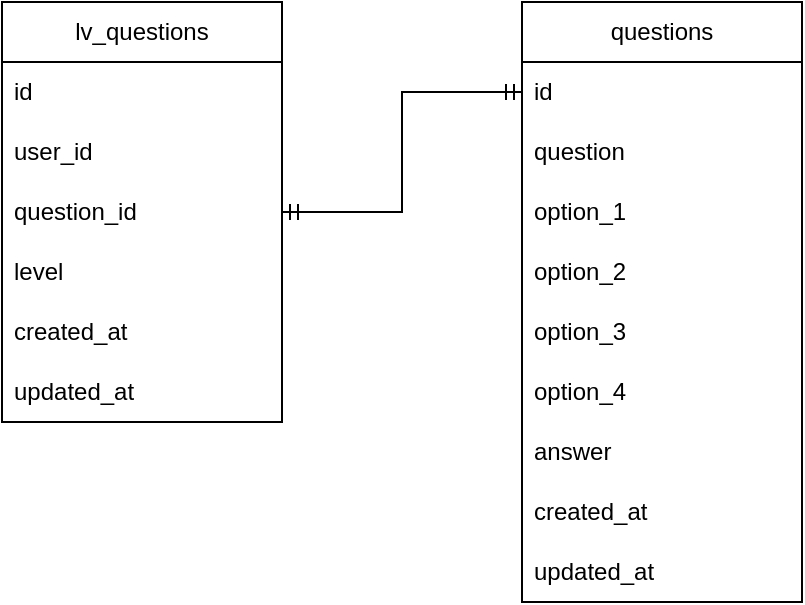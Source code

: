 <mxfile version="24.7.8">
  <diagram name="Page-1" id="-TI_UaLxNkUPXpwkGivu">
    <mxGraphModel dx="655" dy="353" grid="1" gridSize="10" guides="1" tooltips="1" connect="1" arrows="1" fold="1" page="1" pageScale="1" pageWidth="827" pageHeight="1169" math="0" shadow="0">
      <root>
        <mxCell id="0" />
        <mxCell id="1" parent="0" />
        <mxCell id="_JTWku10DP7YivijFdwi-2" value="questions" style="swimlane;fontStyle=0;childLayout=stackLayout;horizontal=1;startSize=30;horizontalStack=0;resizeParent=1;resizeParentMax=0;resizeLast=0;collapsible=1;marginBottom=0;whiteSpace=wrap;html=1;" vertex="1" parent="1">
          <mxGeometry x="380" y="160" width="140" height="300" as="geometry" />
        </mxCell>
        <mxCell id="_JTWku10DP7YivijFdwi-3" value="id" style="text;strokeColor=none;fillColor=none;align=left;verticalAlign=middle;spacingLeft=4;spacingRight=4;overflow=hidden;points=[[0,0.5],[1,0.5]];portConstraint=eastwest;rotatable=0;whiteSpace=wrap;html=1;" vertex="1" parent="_JTWku10DP7YivijFdwi-2">
          <mxGeometry y="30" width="140" height="30" as="geometry" />
        </mxCell>
        <mxCell id="_JTWku10DP7YivijFdwi-5" value="question" style="text;strokeColor=none;fillColor=none;align=left;verticalAlign=middle;spacingLeft=4;spacingRight=4;overflow=hidden;points=[[0,0.5],[1,0.5]];portConstraint=eastwest;rotatable=0;whiteSpace=wrap;html=1;" vertex="1" parent="_JTWku10DP7YivijFdwi-2">
          <mxGeometry y="60" width="140" height="30" as="geometry" />
        </mxCell>
        <mxCell id="_JTWku10DP7YivijFdwi-10" value="option_1" style="text;strokeColor=none;fillColor=none;align=left;verticalAlign=middle;spacingLeft=4;spacingRight=4;overflow=hidden;points=[[0,0.5],[1,0.5]];portConstraint=eastwest;rotatable=0;whiteSpace=wrap;html=1;" vertex="1" parent="_JTWku10DP7YivijFdwi-2">
          <mxGeometry y="90" width="140" height="30" as="geometry" />
        </mxCell>
        <mxCell id="_JTWku10DP7YivijFdwi-9" value="option_2" style="text;strokeColor=none;fillColor=none;align=left;verticalAlign=middle;spacingLeft=4;spacingRight=4;overflow=hidden;points=[[0,0.5],[1,0.5]];portConstraint=eastwest;rotatable=0;whiteSpace=wrap;html=1;" vertex="1" parent="_JTWku10DP7YivijFdwi-2">
          <mxGeometry y="120" width="140" height="30" as="geometry" />
        </mxCell>
        <mxCell id="_JTWku10DP7YivijFdwi-8" value="option_3" style="text;strokeColor=none;fillColor=none;align=left;verticalAlign=middle;spacingLeft=4;spacingRight=4;overflow=hidden;points=[[0,0.5],[1,0.5]];portConstraint=eastwest;rotatable=0;whiteSpace=wrap;html=1;" vertex="1" parent="_JTWku10DP7YivijFdwi-2">
          <mxGeometry y="150" width="140" height="30" as="geometry" />
        </mxCell>
        <mxCell id="_JTWku10DP7YivijFdwi-7" value="option_4" style="text;strokeColor=none;fillColor=none;align=left;verticalAlign=middle;spacingLeft=4;spacingRight=4;overflow=hidden;points=[[0,0.5],[1,0.5]];portConstraint=eastwest;rotatable=0;whiteSpace=wrap;html=1;" vertex="1" parent="_JTWku10DP7YivijFdwi-2">
          <mxGeometry y="180" width="140" height="30" as="geometry" />
        </mxCell>
        <mxCell id="_JTWku10DP7YivijFdwi-6" value="answer" style="text;strokeColor=none;fillColor=none;align=left;verticalAlign=middle;spacingLeft=4;spacingRight=4;overflow=hidden;points=[[0,0.5],[1,0.5]];portConstraint=eastwest;rotatable=0;whiteSpace=wrap;html=1;" vertex="1" parent="_JTWku10DP7YivijFdwi-2">
          <mxGeometry y="210" width="140" height="30" as="geometry" />
        </mxCell>
        <mxCell id="_JTWku10DP7YivijFdwi-20" value="created_at" style="text;strokeColor=none;fillColor=none;align=left;verticalAlign=middle;spacingLeft=4;spacingRight=4;overflow=hidden;points=[[0,0.5],[1,0.5]];portConstraint=eastwest;rotatable=0;whiteSpace=wrap;html=1;" vertex="1" parent="_JTWku10DP7YivijFdwi-2">
          <mxGeometry y="240" width="140" height="30" as="geometry" />
        </mxCell>
        <mxCell id="_JTWku10DP7YivijFdwi-21" value="updated_at" style="text;strokeColor=none;fillColor=none;align=left;verticalAlign=middle;spacingLeft=4;spacingRight=4;overflow=hidden;points=[[0,0.5],[1,0.5]];portConstraint=eastwest;rotatable=0;whiteSpace=wrap;html=1;" vertex="1" parent="_JTWku10DP7YivijFdwi-2">
          <mxGeometry y="270" width="140" height="30" as="geometry" />
        </mxCell>
        <mxCell id="_JTWku10DP7YivijFdwi-11" value="lv_questions" style="swimlane;fontStyle=0;childLayout=stackLayout;horizontal=1;startSize=30;horizontalStack=0;resizeParent=1;resizeParentMax=0;resizeLast=0;collapsible=1;marginBottom=0;whiteSpace=wrap;html=1;" vertex="1" parent="1">
          <mxGeometry x="120" y="160" width="140" height="210" as="geometry" />
        </mxCell>
        <mxCell id="_JTWku10DP7YivijFdwi-12" value="id" style="text;strokeColor=none;fillColor=none;align=left;verticalAlign=middle;spacingLeft=4;spacingRight=4;overflow=hidden;points=[[0,0.5],[1,0.5]];portConstraint=eastwest;rotatable=0;whiteSpace=wrap;html=1;" vertex="1" parent="_JTWku10DP7YivijFdwi-11">
          <mxGeometry y="30" width="140" height="30" as="geometry" />
        </mxCell>
        <mxCell id="_JTWku10DP7YivijFdwi-13" value="user_id" style="text;strokeColor=none;fillColor=none;align=left;verticalAlign=middle;spacingLeft=4;spacingRight=4;overflow=hidden;points=[[0,0.5],[1,0.5]];portConstraint=eastwest;rotatable=0;whiteSpace=wrap;html=1;" vertex="1" parent="_JTWku10DP7YivijFdwi-11">
          <mxGeometry y="60" width="140" height="30" as="geometry" />
        </mxCell>
        <mxCell id="_JTWku10DP7YivijFdwi-14" value="question_id" style="text;strokeColor=none;fillColor=none;align=left;verticalAlign=middle;spacingLeft=4;spacingRight=4;overflow=hidden;points=[[0,0.5],[1,0.5]];portConstraint=eastwest;rotatable=0;whiteSpace=wrap;html=1;" vertex="1" parent="_JTWku10DP7YivijFdwi-11">
          <mxGeometry y="90" width="140" height="30" as="geometry" />
        </mxCell>
        <mxCell id="_JTWku10DP7YivijFdwi-15" value="level" style="text;strokeColor=none;fillColor=none;align=left;verticalAlign=middle;spacingLeft=4;spacingRight=4;overflow=hidden;points=[[0,0.5],[1,0.5]];portConstraint=eastwest;rotatable=0;whiteSpace=wrap;html=1;" vertex="1" parent="_JTWku10DP7YivijFdwi-11">
          <mxGeometry y="120" width="140" height="30" as="geometry" />
        </mxCell>
        <mxCell id="_JTWku10DP7YivijFdwi-17" value="created_at" style="text;strokeColor=none;fillColor=none;align=left;verticalAlign=middle;spacingLeft=4;spacingRight=4;overflow=hidden;points=[[0,0.5],[1,0.5]];portConstraint=eastwest;rotatable=0;whiteSpace=wrap;html=1;" vertex="1" parent="_JTWku10DP7YivijFdwi-11">
          <mxGeometry y="150" width="140" height="30" as="geometry" />
        </mxCell>
        <mxCell id="_JTWku10DP7YivijFdwi-18" value="updated_at" style="text;strokeColor=none;fillColor=none;align=left;verticalAlign=middle;spacingLeft=4;spacingRight=4;overflow=hidden;points=[[0,0.5],[1,0.5]];portConstraint=eastwest;rotatable=0;whiteSpace=wrap;html=1;" vertex="1" parent="_JTWku10DP7YivijFdwi-11">
          <mxGeometry y="180" width="140" height="30" as="geometry" />
        </mxCell>
        <mxCell id="_JTWku10DP7YivijFdwi-16" style="edgeStyle=orthogonalEdgeStyle;rounded=0;orthogonalLoop=1;jettySize=auto;html=1;exitX=1;exitY=0.5;exitDx=0;exitDy=0;entryX=0;entryY=0.5;entryDx=0;entryDy=0;endArrow=ERmandOne;endFill=0;startArrow=ERmandOne;startFill=0;" edge="1" parent="1" source="_JTWku10DP7YivijFdwi-14" target="_JTWku10DP7YivijFdwi-3">
          <mxGeometry relative="1" as="geometry" />
        </mxCell>
      </root>
    </mxGraphModel>
  </diagram>
</mxfile>
